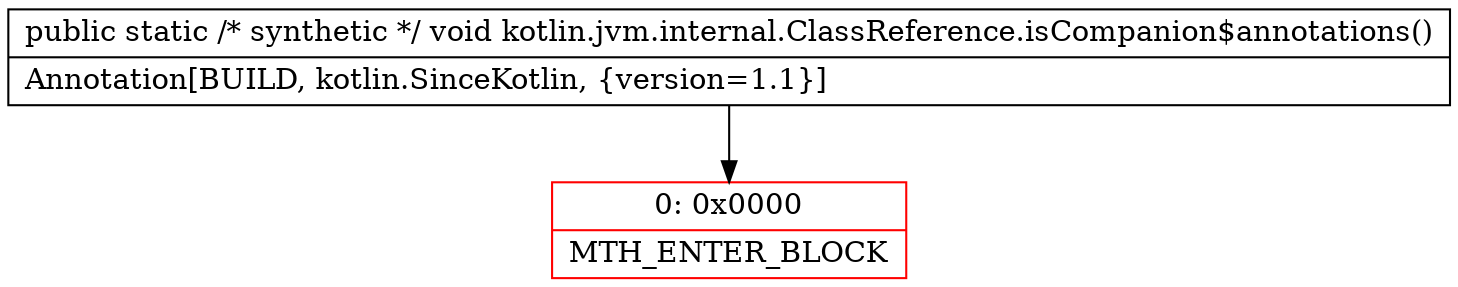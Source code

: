 digraph "CFG forkotlin.jvm.internal.ClassReference.isCompanion$annotations()V" {
subgraph cluster_Region_1373564915 {
label = "R(0)";
node [shape=record,color=blue];
}
Node_0 [shape=record,color=red,label="{0\:\ 0x0000|MTH_ENTER_BLOCK\l}"];
MethodNode[shape=record,label="{public static \/* synthetic *\/ void kotlin.jvm.internal.ClassReference.isCompanion$annotations()  | Annotation[BUILD, kotlin.SinceKotlin, \{version=1.1\}]\l}"];
MethodNode -> Node_0;
}

